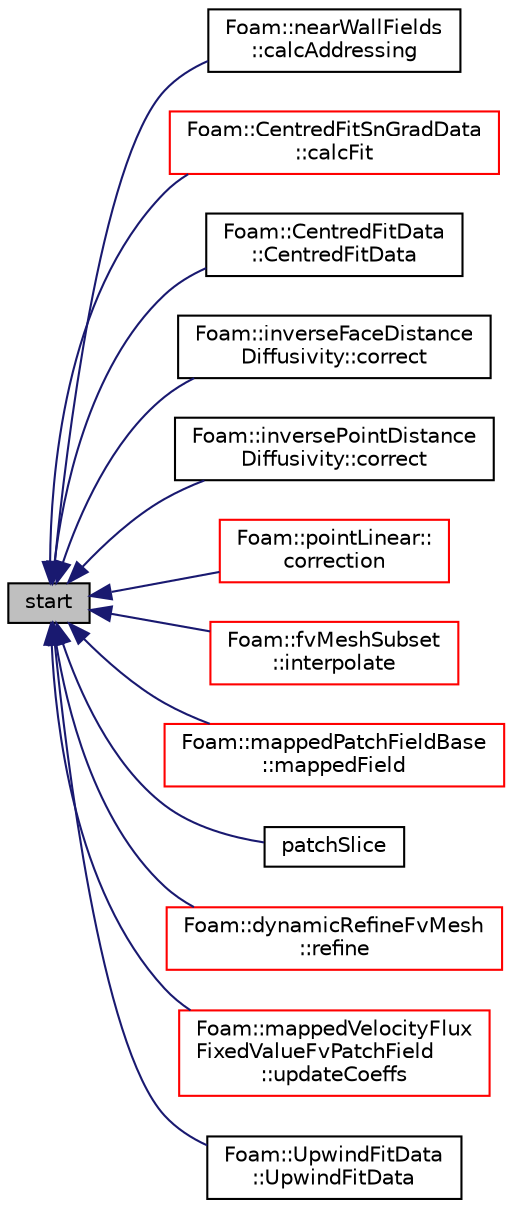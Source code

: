 digraph "start"
{
  bgcolor="transparent";
  edge [fontname="Helvetica",fontsize="10",labelfontname="Helvetica",labelfontsize="10"];
  node [fontname="Helvetica",fontsize="10",shape=record];
  rankdir="LR";
  Node1 [label="start",height=0.2,width=0.4,color="black", fillcolor="grey75", style="filled", fontcolor="black"];
  Node1 -> Node2 [dir="back",color="midnightblue",fontsize="10",style="solid",fontname="Helvetica"];
  Node2 [label="Foam::nearWallFields\l::calcAddressing",height=0.2,width=0.4,color="black",URL="$a01585.html#a7097a017d4eac4116d58a3cdbf507891",tooltip="Calculate addressing from cells back to patch faces. "];
  Node1 -> Node3 [dir="back",color="midnightblue",fontsize="10",style="solid",fontname="Helvetica"];
  Node3 [label="Foam::CentredFitSnGradData\l::calcFit",height=0.2,width=0.4,color="red",URL="$a00260.html#a84a3ebdcaaaad35b99dce0ecc7413d2d"];
  Node1 -> Node4 [dir="back",color="midnightblue",fontsize="10",style="solid",fontname="Helvetica"];
  Node4 [label="Foam::CentredFitData\l::CentredFitData",height=0.2,width=0.4,color="black",URL="$a00258.html#a1b17e352fd95535726ddfb6e8bf0fdd5",tooltip="Construct from components. "];
  Node1 -> Node5 [dir="back",color="midnightblue",fontsize="10",style="solid",fontname="Helvetica"];
  Node5 [label="Foam::inverseFaceDistance\lDiffusivity::correct",height=0.2,width=0.4,color="black",URL="$a01172.html#a3ae44b28050c3aa494c1d8e18cf618c1",tooltip="Correct the motion diffusivity. "];
  Node1 -> Node6 [dir="back",color="midnightblue",fontsize="10",style="solid",fontname="Helvetica"];
  Node6 [label="Foam::inversePointDistance\lDiffusivity::correct",height=0.2,width=0.4,color="black",URL="$a01173.html#a3ae44b28050c3aa494c1d8e18cf618c1",tooltip="Correct the motion diffusivity. "];
  Node1 -> Node7 [dir="back",color="midnightblue",fontsize="10",style="solid",fontname="Helvetica"];
  Node7 [label="Foam::pointLinear::\lcorrection",height=0.2,width=0.4,color="red",URL="$a01891.html#a71944945191a35be21d9ab3b37c3170c",tooltip="Return the explicit correction to the face-interpolate. "];
  Node1 -> Node8 [dir="back",color="midnightblue",fontsize="10",style="solid",fontname="Helvetica"];
  Node8 [label="Foam::fvMeshSubset\l::interpolate",height=0.2,width=0.4,color="red",URL="$a00884.html#ab2b56c3ad77bae1b74dcfcb148e29073",tooltip="Map volume field. "];
  Node1 -> Node9 [dir="back",color="midnightblue",fontsize="10",style="solid",fontname="Helvetica"];
  Node9 [label="Foam::mappedPatchFieldBase\l::mappedField",height=0.2,width=0.4,color="red",URL="$a01425.html#af85b5ce63e4be45def690103f387de9a",tooltip="Map sampleField onto *this patch. "];
  Node1 -> Node10 [dir="back",color="midnightblue",fontsize="10",style="solid",fontname="Helvetica"];
  Node10 [label="patchSlice",height=0.2,width=0.4,color="black",URL="$a00888.html#a2c6b06069457d4db3a4a509c4963411a",tooltip="Slice list to patch. "];
  Node1 -> Node11 [dir="back",color="midnightblue",fontsize="10",style="solid",fontname="Helvetica"];
  Node11 [label="Foam::dynamicRefineFvMesh\l::refine",height=0.2,width=0.4,color="red",URL="$a00607.html#a4cc059364e8fc86931758f25f0503d7e",tooltip="Refine cells. Update mesh and fields. "];
  Node1 -> Node12 [dir="back",color="midnightblue",fontsize="10",style="solid",fontname="Helvetica"];
  Node12 [label="Foam::mappedVelocityFlux\lFixedValueFvPatchField\l::updateCoeffs",height=0.2,width=0.4,color="red",URL="$a01430.html#a7e24eafac629d3733181cd942d4c902f",tooltip="Update the coefficients associated with the patch field. "];
  Node1 -> Node13 [dir="back",color="midnightblue",fontsize="10",style="solid",fontname="Helvetica"];
  Node13 [label="Foam::UpwindFitData\l::UpwindFitData",height=0.2,width=0.4,color="black",URL="$a02780.html#aec92bbdbd47e55d9bb09831be4b86a7c",tooltip="Construct from components. "];
}
